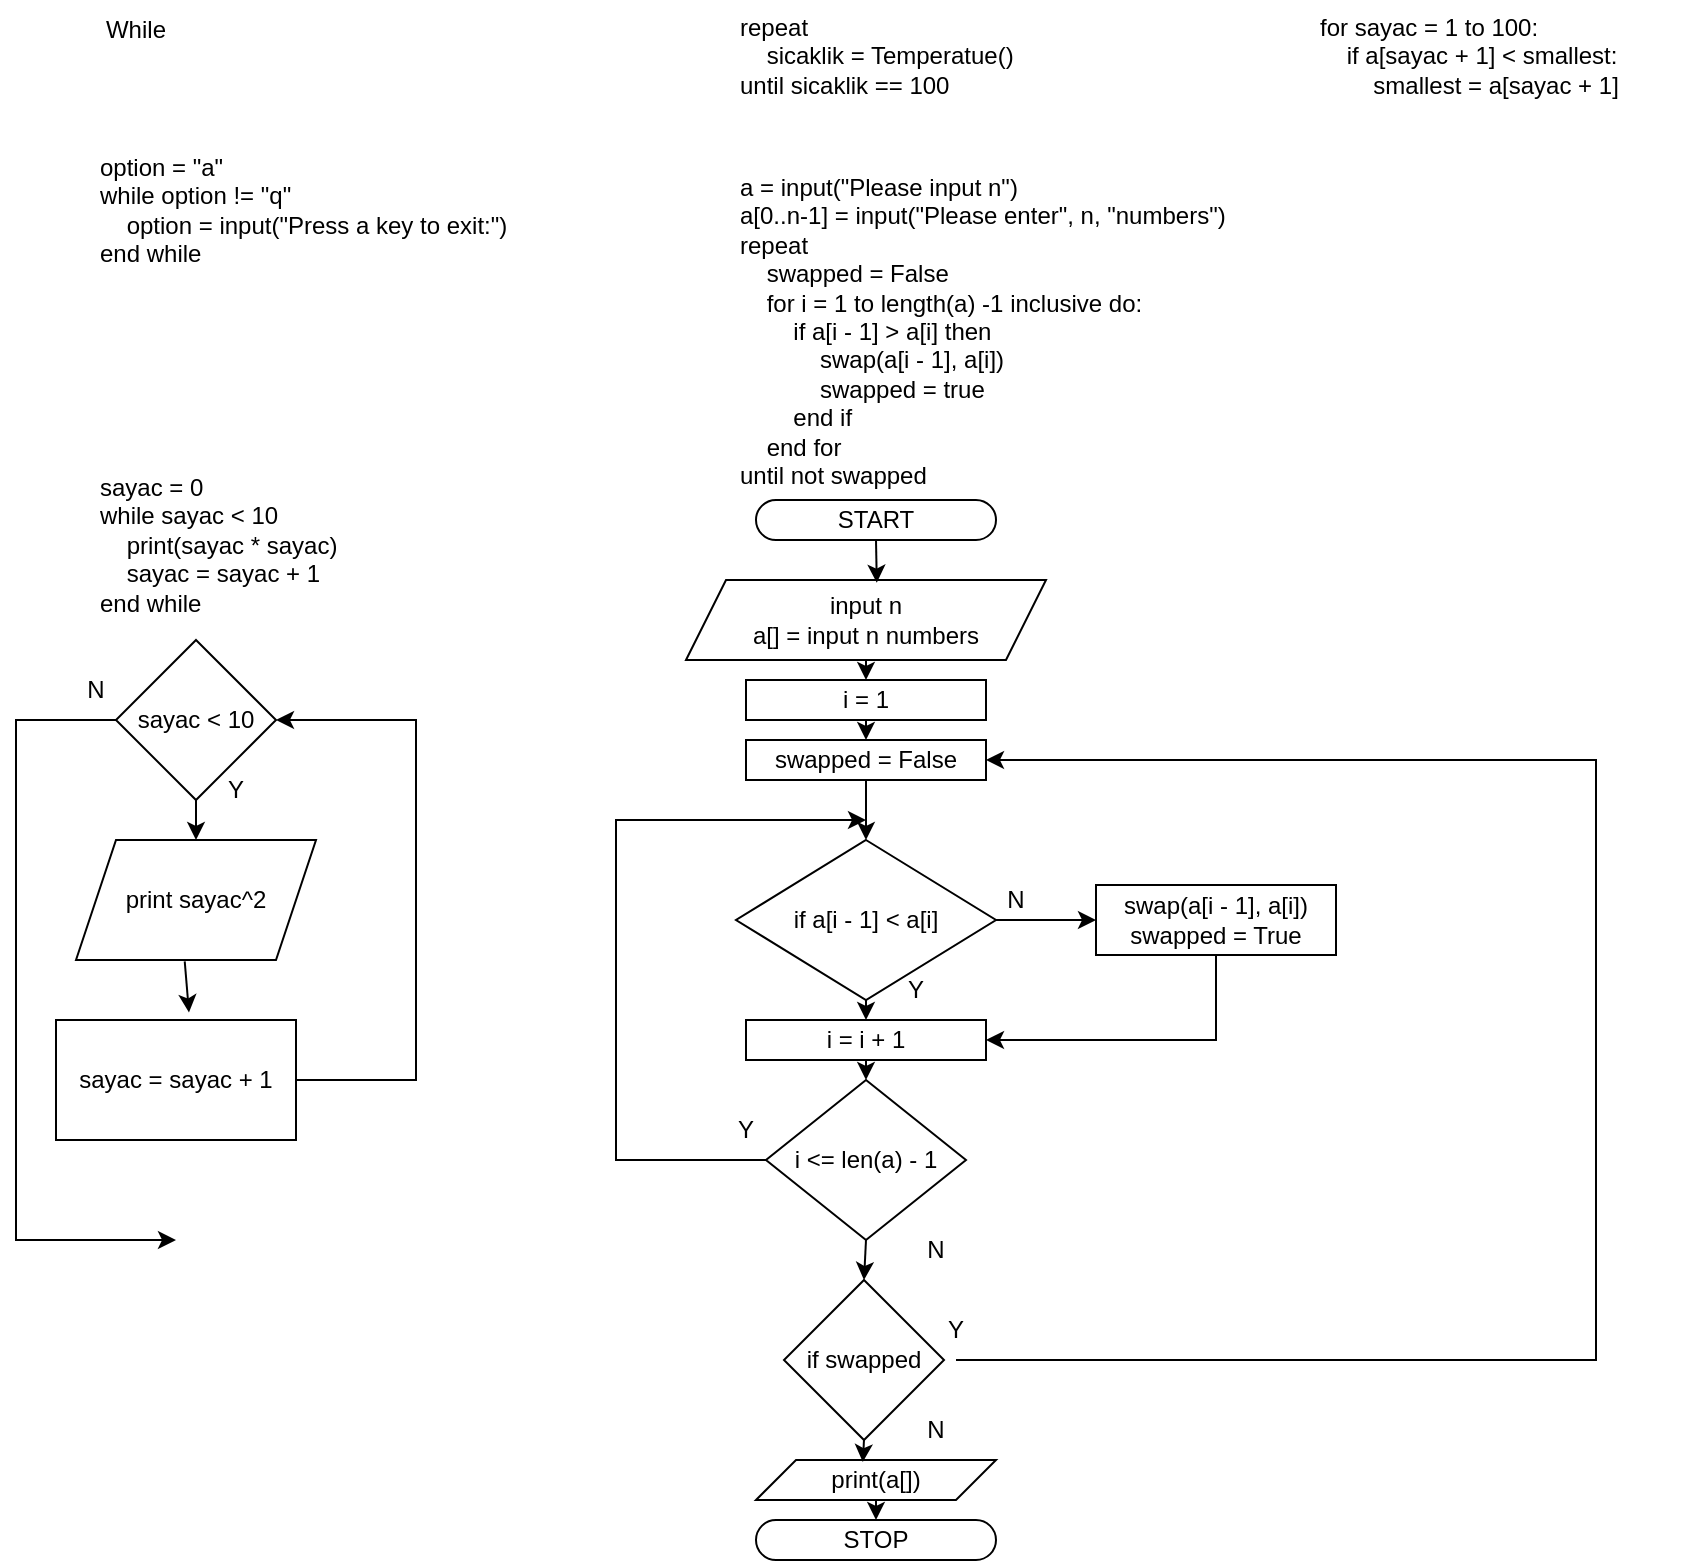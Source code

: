 <mxfile version="16.5.6" type="device"><diagram id="HoIrH6r-VdoaPoFIKt50" name="Page-1"><mxGraphModel dx="1798" dy="500" grid="1" gridSize="10" guides="1" tooltips="1" connect="1" arrows="1" fold="1" page="1" pageScale="1" pageWidth="850" pageHeight="1100" math="0" shadow="0"><root><mxCell id="0"/><mxCell id="1" parent="0"/><mxCell id="jvx-nhJt0gNL_g0uTorq-1" value="While" style="text;html=1;strokeColor=none;fillColor=none;align=center;verticalAlign=middle;whiteSpace=wrap;rounded=0;" vertex="1" parent="1"><mxGeometry x="30" y="40" width="60" height="30" as="geometry"/></mxCell><mxCell id="jvx-nhJt0gNL_g0uTorq-2" value="repeat&lt;br&gt;&amp;nbsp; &amp;nbsp; sicaklik = Temperatue()&lt;br&gt;until sicaklik == 100" style="text;html=1;strokeColor=none;fillColor=none;align=left;verticalAlign=top;whiteSpace=wrap;rounded=0;" vertex="1" parent="1"><mxGeometry x="360" y="40" width="180" height="110" as="geometry"/></mxCell><mxCell id="jvx-nhJt0gNL_g0uTorq-3" value="for sayac = 1 to 100:&lt;br&gt;&amp;nbsp; &amp;nbsp; if a[sayac + 1] &amp;lt; smallest:&lt;br&gt;&amp;nbsp; &amp;nbsp; &amp;nbsp; &amp;nbsp; smallest = a[sayac + 1]" style="text;html=1;strokeColor=none;fillColor=none;align=left;verticalAlign=top;whiteSpace=wrap;rounded=0;" vertex="1" parent="1"><mxGeometry x="650" y="40" width="190" height="140" as="geometry"/></mxCell><mxCell id="jvx-nhJt0gNL_g0uTorq-5" value="a = input(&quot;Please input n&quot;)&lt;br&gt;a[0..n-1] = input(&quot;Please enter&quot;, n,&amp;nbsp;&quot;numbers&quot;)&lt;br&gt;repeat&lt;br&gt;&amp;nbsp; &amp;nbsp; swapped = False&lt;br&gt;&amp;nbsp; &amp;nbsp; for i = 1 to length(a) -1 inclusive do:&lt;br&gt;&amp;nbsp; &amp;nbsp; &amp;nbsp; &amp;nbsp; if a[i - 1] &amp;gt; a[i] then &lt;br&gt;&amp;nbsp; &amp;nbsp; &amp;nbsp; &amp;nbsp; &amp;nbsp; &amp;nbsp; swap(a[i - 1], a[i])&lt;br&gt;&amp;nbsp; &amp;nbsp; &amp;nbsp; &amp;nbsp; &amp;nbsp; &amp;nbsp; swapped = true&lt;br&gt;&amp;nbsp; &amp;nbsp; &amp;nbsp; &amp;nbsp; end if&lt;br&gt;&amp;nbsp; &amp;nbsp; end for&lt;br&gt;until not swapped&lt;br&gt;&lt;br&gt;" style="text;html=1;strokeColor=none;fillColor=none;align=left;verticalAlign=top;whiteSpace=wrap;rounded=0;" vertex="1" parent="1"><mxGeometry x="360" y="120" width="320" height="180" as="geometry"/></mxCell><mxCell id="jvx-nhJt0gNL_g0uTorq-6" value="option = &quot;a&quot;&lt;br&gt;while option != &quot;q&quot;&lt;br&gt;&amp;nbsp; &amp;nbsp; option = input(&quot;Press a key to exit:&quot;)&lt;br&gt;end while" style="text;html=1;strokeColor=none;fillColor=none;align=left;verticalAlign=top;whiteSpace=wrap;rounded=0;" vertex="1" parent="1"><mxGeometry x="40" y="110" width="320" height="140" as="geometry"/></mxCell><mxCell id="jvx-nhJt0gNL_g0uTorq-7" value="sayac = 0&lt;br&gt;while sayac &amp;lt; 10&amp;nbsp;&lt;br&gt;&amp;nbsp; &amp;nbsp; print(sayac * sayac)&lt;br&gt;&amp;nbsp; &amp;nbsp; sayac = sayac + 1&lt;br&gt;end while" style="text;html=1;strokeColor=none;fillColor=none;align=left;verticalAlign=top;whiteSpace=wrap;rounded=0;" vertex="1" parent="1"><mxGeometry x="40" y="270" width="320" height="140" as="geometry"/></mxCell><mxCell id="jvx-nhJt0gNL_g0uTorq-8" value="sayac &amp;lt; 10" style="rhombus;whiteSpace=wrap;html=1;" vertex="1" parent="1"><mxGeometry x="50" y="360" width="80" height="80" as="geometry"/></mxCell><mxCell id="jvx-nhJt0gNL_g0uTorq-10" value="print sayac^2" style="shape=parallelogram;perimeter=parallelogramPerimeter;whiteSpace=wrap;html=1;fixedSize=1;" vertex="1" parent="1"><mxGeometry x="30" y="460" width="120" height="60" as="geometry"/></mxCell><mxCell id="jvx-nhJt0gNL_g0uTorq-11" value="sayac = sayac + 1" style="rounded=0;whiteSpace=wrap;html=1;" vertex="1" parent="1"><mxGeometry x="20" y="550" width="120" height="60" as="geometry"/></mxCell><mxCell id="jvx-nhJt0gNL_g0uTorq-12" value="" style="endArrow=classic;html=1;rounded=0;exitX=0.5;exitY=1;exitDx=0;exitDy=0;entryX=0.5;entryY=0;entryDx=0;entryDy=0;" edge="1" parent="1" source="jvx-nhJt0gNL_g0uTorq-8" target="jvx-nhJt0gNL_g0uTorq-10"><mxGeometry width="50" height="50" relative="1" as="geometry"><mxPoint x="410" y="430" as="sourcePoint"/><mxPoint x="460" y="380" as="targetPoint"/></mxGeometry></mxCell><mxCell id="jvx-nhJt0gNL_g0uTorq-13" value="Y" style="text;html=1;strokeColor=none;fillColor=none;align=center;verticalAlign=middle;whiteSpace=wrap;rounded=0;" vertex="1" parent="1"><mxGeometry x="80" y="420" width="60" height="30" as="geometry"/></mxCell><mxCell id="jvx-nhJt0gNL_g0uTorq-14" value="" style="endArrow=classic;html=1;rounded=0;exitX=0.453;exitY=1.011;exitDx=0;exitDy=0;exitPerimeter=0;entryX=0.554;entryY=-0.063;entryDx=0;entryDy=0;entryPerimeter=0;" edge="1" parent="1" source="jvx-nhJt0gNL_g0uTorq-10" target="jvx-nhJt0gNL_g0uTorq-11"><mxGeometry width="50" height="50" relative="1" as="geometry"><mxPoint x="410" y="430" as="sourcePoint"/><mxPoint x="460" y="380" as="targetPoint"/></mxGeometry></mxCell><mxCell id="jvx-nhJt0gNL_g0uTorq-15" value="" style="endArrow=classic;html=1;rounded=0;exitX=1;exitY=0.5;exitDx=0;exitDy=0;entryX=1;entryY=0.5;entryDx=0;entryDy=0;" edge="1" parent="1" source="jvx-nhJt0gNL_g0uTorq-11" target="jvx-nhJt0gNL_g0uTorq-8"><mxGeometry width="50" height="50" relative="1" as="geometry"><mxPoint x="410" y="430" as="sourcePoint"/><mxPoint x="210" y="420" as="targetPoint"/><Array as="points"><mxPoint x="200" y="580"/><mxPoint x="200" y="400"/></Array></mxGeometry></mxCell><mxCell id="jvx-nhJt0gNL_g0uTorq-16" value="" style="endArrow=classic;html=1;rounded=0;exitX=0;exitY=0.5;exitDx=0;exitDy=0;" edge="1" parent="1" source="jvx-nhJt0gNL_g0uTorq-8"><mxGeometry width="50" height="50" relative="1" as="geometry"><mxPoint x="410" y="440" as="sourcePoint"/><mxPoint x="80" y="660" as="targetPoint"/><Array as="points"><mxPoint y="400"/><mxPoint y="660"/></Array></mxGeometry></mxCell><mxCell id="jvx-nhJt0gNL_g0uTorq-17" value="N" style="text;html=1;strokeColor=none;fillColor=none;align=center;verticalAlign=middle;whiteSpace=wrap;rounded=0;" vertex="1" parent="1"><mxGeometry x="10" y="370" width="60" height="30" as="geometry"/></mxCell><mxCell id="jvx-nhJt0gNL_g0uTorq-18" value="START" style="rounded=1;whiteSpace=wrap;html=1;arcSize=50;" vertex="1" parent="1"><mxGeometry x="370" y="290" width="120" height="20" as="geometry"/></mxCell><mxCell id="jvx-nhJt0gNL_g0uTorq-19" value="input n&lt;br&gt;a[] = input n numbers" style="shape=parallelogram;perimeter=parallelogramPerimeter;whiteSpace=wrap;html=1;fixedSize=1;" vertex="1" parent="1"><mxGeometry x="335" y="330" width="180" height="40" as="geometry"/></mxCell><mxCell id="jvx-nhJt0gNL_g0uTorq-20" value="if swapped" style="rhombus;whiteSpace=wrap;html=1;" vertex="1" parent="1"><mxGeometry x="384" y="680" width="80" height="80" as="geometry"/></mxCell><mxCell id="jvx-nhJt0gNL_g0uTorq-22" value="print(a[])" style="shape=parallelogram;perimeter=parallelogramPerimeter;whiteSpace=wrap;html=1;fixedSize=1;" vertex="1" parent="1"><mxGeometry x="370" y="770" width="120" height="20" as="geometry"/></mxCell><mxCell id="jvx-nhJt0gNL_g0uTorq-23" value="N" style="text;html=1;strokeColor=none;fillColor=none;align=center;verticalAlign=middle;whiteSpace=wrap;rounded=0;" vertex="1" parent="1"><mxGeometry x="430" y="740" width="60" height="30" as="geometry"/></mxCell><mxCell id="jvx-nhJt0gNL_g0uTorq-24" value="STOP" style="rounded=1;whiteSpace=wrap;html=1;arcSize=50;" vertex="1" parent="1"><mxGeometry x="370" y="800" width="120" height="20" as="geometry"/></mxCell><mxCell id="jvx-nhJt0gNL_g0uTorq-25" value="Y" style="text;html=1;strokeColor=none;fillColor=none;align=center;verticalAlign=middle;whiteSpace=wrap;rounded=0;" vertex="1" parent="1"><mxGeometry x="440" y="690" width="60" height="30" as="geometry"/></mxCell><mxCell id="jvx-nhJt0gNL_g0uTorq-26" value="" style="endArrow=classic;html=1;rounded=0;exitX=0.5;exitY=1;exitDx=0;exitDy=0;entryX=1;entryY=0.5;entryDx=0;entryDy=0;" edge="1" parent="1" source="jvx-nhJt0gNL_g0uTorq-25" target="jvx-nhJt0gNL_g0uTorq-50"><mxGeometry width="50" height="50" relative="1" as="geometry"><mxPoint x="410" y="550" as="sourcePoint"/><mxPoint x="790" y="440" as="targetPoint"/><Array as="points"><mxPoint x="790" y="720"/><mxPoint x="790" y="420"/></Array></mxGeometry></mxCell><mxCell id="jvx-nhJt0gNL_g0uTorq-27" value="i = 1" style="rounded=0;whiteSpace=wrap;html=1;" vertex="1" parent="1"><mxGeometry x="365" y="380" width="120" height="20" as="geometry"/></mxCell><mxCell id="jvx-nhJt0gNL_g0uTorq-28" value="i &amp;lt;= len(a) - 1" style="rhombus;whiteSpace=wrap;html=1;" vertex="1" parent="1"><mxGeometry x="375" y="580" width="100" height="80" as="geometry"/></mxCell><mxCell id="jvx-nhJt0gNL_g0uTorq-29" value="swap(a[i - 1], a[i])&lt;br&gt;swapped = True" style="rounded=0;whiteSpace=wrap;html=1;" vertex="1" parent="1"><mxGeometry x="540" y="482.5" width="120" height="35" as="geometry"/></mxCell><mxCell id="jvx-nhJt0gNL_g0uTorq-30" value="if a[i - 1] &amp;lt; a[i]" style="rhombus;whiteSpace=wrap;html=1;" vertex="1" parent="1"><mxGeometry x="360" y="460" width="130" height="80" as="geometry"/></mxCell><mxCell id="jvx-nhJt0gNL_g0uTorq-31" value="" style="endArrow=classic;html=1;rounded=0;exitX=1;exitY=0.5;exitDx=0;exitDy=0;entryX=0;entryY=0.5;entryDx=0;entryDy=0;" edge="1" parent="1" source="jvx-nhJt0gNL_g0uTorq-30" target="jvx-nhJt0gNL_g0uTorq-29"><mxGeometry width="50" height="50" relative="1" as="geometry"><mxPoint x="410" y="460" as="sourcePoint"/><mxPoint x="460" y="410" as="targetPoint"/></mxGeometry></mxCell><mxCell id="jvx-nhJt0gNL_g0uTorq-32" value="N" style="text;html=1;strokeColor=none;fillColor=none;align=center;verticalAlign=middle;whiteSpace=wrap;rounded=0;" vertex="1" parent="1"><mxGeometry x="470" y="475" width="60" height="30" as="geometry"/></mxCell><mxCell id="jvx-nhJt0gNL_g0uTorq-33" value="i = i + 1" style="rounded=0;whiteSpace=wrap;html=1;" vertex="1" parent="1"><mxGeometry x="365" y="550" width="120" height="20" as="geometry"/></mxCell><mxCell id="jvx-nhJt0gNL_g0uTorq-35" value="" style="endArrow=classic;html=1;rounded=0;entryX=1;entryY=0.5;entryDx=0;entryDy=0;exitX=0.5;exitY=1;exitDx=0;exitDy=0;" edge="1" parent="1" source="jvx-nhJt0gNL_g0uTorq-29" target="jvx-nhJt0gNL_g0uTorq-33"><mxGeometry width="50" height="50" relative="1" as="geometry"><mxPoint x="410" y="530" as="sourcePoint"/><mxPoint x="460" y="480" as="targetPoint"/><Array as="points"><mxPoint x="600" y="560"/></Array></mxGeometry></mxCell><mxCell id="jvx-nhJt0gNL_g0uTorq-36" value="" style="endArrow=classic;html=1;rounded=0;exitX=0.5;exitY=1;exitDx=0;exitDy=0;entryX=0.5;entryY=0;entryDx=0;entryDy=0;" edge="1" parent="1" source="jvx-nhJt0gNL_g0uTorq-30" target="jvx-nhJt0gNL_g0uTorq-33"><mxGeometry width="50" height="50" relative="1" as="geometry"><mxPoint x="410" y="530" as="sourcePoint"/><mxPoint x="460" y="490" as="targetPoint"/></mxGeometry></mxCell><mxCell id="jvx-nhJt0gNL_g0uTorq-38" value="" style="endArrow=classic;html=1;rounded=0;exitX=0.5;exitY=1;exitDx=0;exitDy=0;entryX=0.5;entryY=0;entryDx=0;entryDy=0;" edge="1" parent="1" source="jvx-nhJt0gNL_g0uTorq-33" target="jvx-nhJt0gNL_g0uTorq-28"><mxGeometry width="50" height="50" relative="1" as="geometry"><mxPoint x="410" y="530" as="sourcePoint"/><mxPoint x="460" y="480" as="targetPoint"/></mxGeometry></mxCell><mxCell id="jvx-nhJt0gNL_g0uTorq-39" value="" style="endArrow=classic;html=1;rounded=0;exitX=0;exitY=0.5;exitDx=0;exitDy=0;" edge="1" parent="1" source="jvx-nhJt0gNL_g0uTorq-28"><mxGeometry width="50" height="50" relative="1" as="geometry"><mxPoint x="410" y="530" as="sourcePoint"/><mxPoint x="425" y="450" as="targetPoint"/><Array as="points"><mxPoint x="300" y="620"/><mxPoint x="300" y="450"/></Array></mxGeometry></mxCell><mxCell id="jvx-nhJt0gNL_g0uTorq-40" value="" style="endArrow=classic;html=1;rounded=0;entryX=0.5;entryY=0;entryDx=0;entryDy=0;exitX=0.5;exitY=1;exitDx=0;exitDy=0;" edge="1" parent="1" source="jvx-nhJt0gNL_g0uTorq-50" target="jvx-nhJt0gNL_g0uTorq-30"><mxGeometry width="50" height="50" relative="1" as="geometry"><mxPoint x="670" y="450" as="sourcePoint"/><mxPoint x="460" y="480" as="targetPoint"/></mxGeometry></mxCell><mxCell id="jvx-nhJt0gNL_g0uTorq-41" value="" style="endArrow=classic;html=1;rounded=0;exitX=0.5;exitY=1;exitDx=0;exitDy=0;entryX=0.5;entryY=0;entryDx=0;entryDy=0;" edge="1" parent="1" source="jvx-nhJt0gNL_g0uTorq-19" target="jvx-nhJt0gNL_g0uTorq-27"><mxGeometry width="50" height="50" relative="1" as="geometry"><mxPoint x="410" y="530" as="sourcePoint"/><mxPoint x="460" y="480" as="targetPoint"/></mxGeometry></mxCell><mxCell id="jvx-nhJt0gNL_g0uTorq-42" value="" style="endArrow=classic;html=1;rounded=0;exitX=0.5;exitY=1;exitDx=0;exitDy=0;entryX=0.53;entryY=0.034;entryDx=0;entryDy=0;entryPerimeter=0;" edge="1" parent="1" source="jvx-nhJt0gNL_g0uTorq-18" target="jvx-nhJt0gNL_g0uTorq-19"><mxGeometry width="50" height="50" relative="1" as="geometry"><mxPoint x="410" y="530" as="sourcePoint"/><mxPoint x="460" y="480" as="targetPoint"/></mxGeometry></mxCell><mxCell id="jvx-nhJt0gNL_g0uTorq-43" value="Y" style="text;html=1;strokeColor=none;fillColor=none;align=center;verticalAlign=middle;whiteSpace=wrap;rounded=0;" vertex="1" parent="1"><mxGeometry x="420" y="520" width="60" height="30" as="geometry"/></mxCell><mxCell id="jvx-nhJt0gNL_g0uTorq-44" value="Y" style="text;html=1;strokeColor=none;fillColor=none;align=center;verticalAlign=middle;whiteSpace=wrap;rounded=0;" vertex="1" parent="1"><mxGeometry x="335" y="590" width="60" height="30" as="geometry"/></mxCell><mxCell id="jvx-nhJt0gNL_g0uTorq-45" value="N" style="text;html=1;strokeColor=none;fillColor=none;align=center;verticalAlign=middle;whiteSpace=wrap;rounded=0;" vertex="1" parent="1"><mxGeometry x="430" y="650" width="60" height="30" as="geometry"/></mxCell><mxCell id="jvx-nhJt0gNL_g0uTorq-47" value="" style="endArrow=classic;html=1;rounded=0;exitX=0.5;exitY=1;exitDx=0;exitDy=0;entryX=0.5;entryY=0;entryDx=0;entryDy=0;" edge="1" parent="1" source="jvx-nhJt0gNL_g0uTorq-28" target="jvx-nhJt0gNL_g0uTorq-20"><mxGeometry width="50" height="50" relative="1" as="geometry"><mxPoint x="410" y="530" as="sourcePoint"/><mxPoint x="460" y="480" as="targetPoint"/></mxGeometry></mxCell><mxCell id="jvx-nhJt0gNL_g0uTorq-48" value="" style="endArrow=classic;html=1;rounded=0;exitX=0.5;exitY=1;exitDx=0;exitDy=0;entryX=0.445;entryY=0.052;entryDx=0;entryDy=0;entryPerimeter=0;" edge="1" parent="1" source="jvx-nhJt0gNL_g0uTorq-20" target="jvx-nhJt0gNL_g0uTorq-22"><mxGeometry width="50" height="50" relative="1" as="geometry"><mxPoint x="410" y="630" as="sourcePoint"/><mxPoint x="460" y="580" as="targetPoint"/></mxGeometry></mxCell><mxCell id="jvx-nhJt0gNL_g0uTorq-49" value="" style="endArrow=classic;html=1;rounded=0;exitX=0.5;exitY=1;exitDx=0;exitDy=0;entryX=0.5;entryY=0;entryDx=0;entryDy=0;" edge="1" parent="1" source="jvx-nhJt0gNL_g0uTorq-22" target="jvx-nhJt0gNL_g0uTorq-24"><mxGeometry width="50" height="50" relative="1" as="geometry"><mxPoint x="410" y="630" as="sourcePoint"/><mxPoint x="460" y="580" as="targetPoint"/></mxGeometry></mxCell><mxCell id="jvx-nhJt0gNL_g0uTorq-50" value="swapped = False" style="rounded=0;whiteSpace=wrap;html=1;" vertex="1" parent="1"><mxGeometry x="365" y="410" width="120" height="20" as="geometry"/></mxCell><mxCell id="jvx-nhJt0gNL_g0uTorq-51" value="" style="endArrow=classic;html=1;rounded=0;exitX=0.5;exitY=1;exitDx=0;exitDy=0;entryX=0.5;entryY=0;entryDx=0;entryDy=0;" edge="1" parent="1" source="jvx-nhJt0gNL_g0uTorq-27" target="jvx-nhJt0gNL_g0uTorq-50"><mxGeometry width="50" height="50" relative="1" as="geometry"><mxPoint x="410" y="540" as="sourcePoint"/><mxPoint x="460" y="490" as="targetPoint"/></mxGeometry></mxCell></root></mxGraphModel></diagram></mxfile>